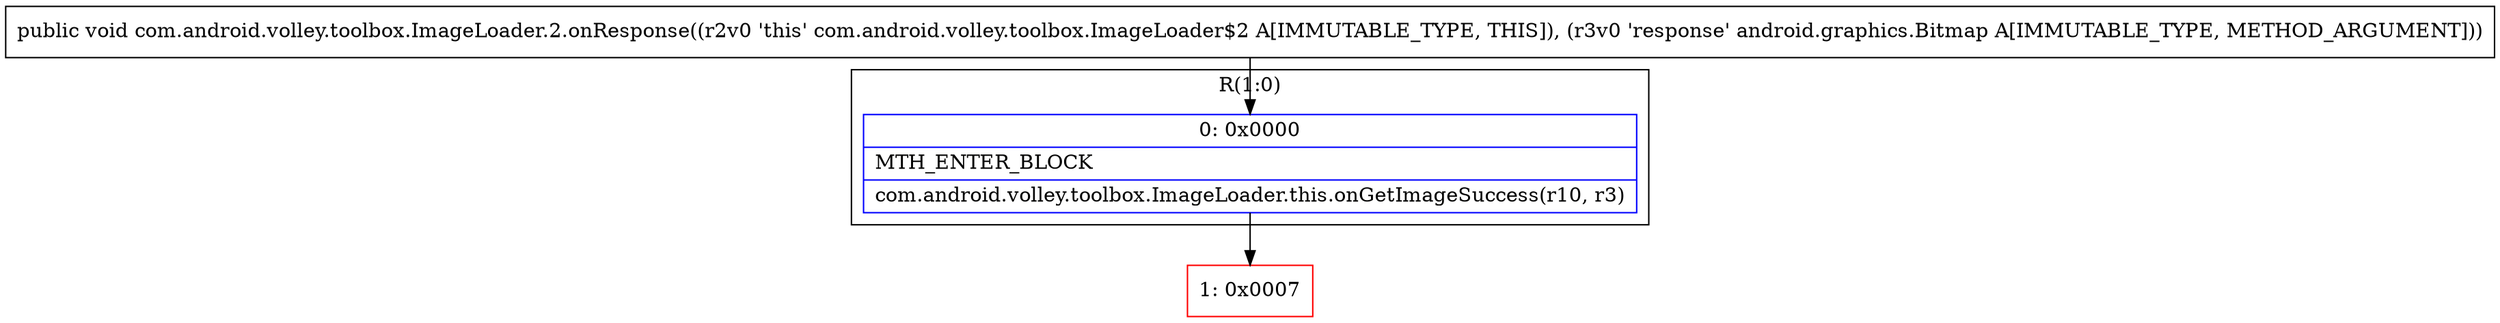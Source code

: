 digraph "CFG forcom.android.volley.toolbox.ImageLoader.2.onResponse(Landroid\/graphics\/Bitmap;)V" {
subgraph cluster_Region_1539492865 {
label = "R(1:0)";
node [shape=record,color=blue];
Node_0 [shape=record,label="{0\:\ 0x0000|MTH_ENTER_BLOCK\l|com.android.volley.toolbox.ImageLoader.this.onGetImageSuccess(r10, r3)\l}"];
}
Node_1 [shape=record,color=red,label="{1\:\ 0x0007}"];
MethodNode[shape=record,label="{public void com.android.volley.toolbox.ImageLoader.2.onResponse((r2v0 'this' com.android.volley.toolbox.ImageLoader$2 A[IMMUTABLE_TYPE, THIS]), (r3v0 'response' android.graphics.Bitmap A[IMMUTABLE_TYPE, METHOD_ARGUMENT])) }"];
MethodNode -> Node_0;
Node_0 -> Node_1;
}

